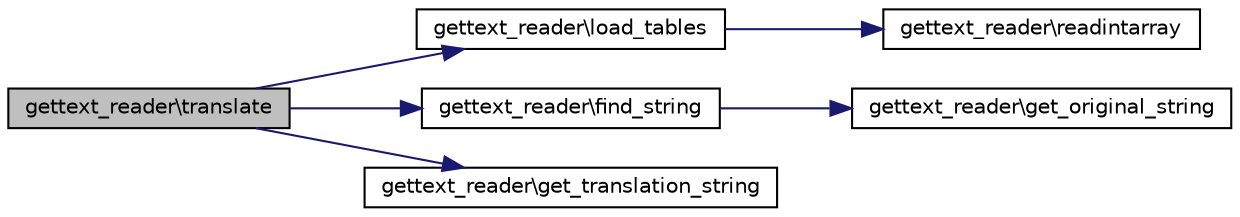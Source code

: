digraph G
{
  edge [fontname="Helvetica",fontsize="10",labelfontname="Helvetica",labelfontsize="10"];
  node [fontname="Helvetica",fontsize="10",shape=record];
  rankdir="LR";
  Node1 [label="gettext_reader\\translate",height=0.2,width=0.4,color="black", fillcolor="grey75", style="filled" fontcolor="black"];
  Node1 -> Node2 [color="midnightblue",fontsize="10",style="solid",fontname="Helvetica"];
  Node2 [label="gettext_reader\\load_tables",height=0.2,width=0.4,color="black", fillcolor="white", style="filled",URL="$classgettext__reader.html#a3905d057598a325b328c6be564c6ada5",tooltip="Loads the translation tables from the MO file into the cache If caching is enabled, also loads all strings into a cache to speed up translation lookups."];
  Node2 -> Node3 [color="midnightblue",fontsize="10",style="solid",fontname="Helvetica"];
  Node3 [label="gettext_reader\\readintarray",height=0.2,width=0.4,color="black", fillcolor="white", style="filled",URL="$classgettext__reader.html#a295a5793ddaf41f104511d1dee4f2ce5",tooltip="Reads an array of Integers from the Stream."];
  Node1 -> Node4 [color="midnightblue",fontsize="10",style="solid",fontname="Helvetica"];
  Node4 [label="gettext_reader\\find_string",height=0.2,width=0.4,color="black", fillcolor="white", style="filled",URL="$classgettext__reader.html#a1ad27cb6d28b547d7016c676b626cf2c",tooltip="Binary search for string."];
  Node4 -> Node5 [color="midnightblue",fontsize="10",style="solid",fontname="Helvetica"];
  Node5 [label="gettext_reader\\get_original_string",height=0.2,width=0.4,color="black", fillcolor="white", style="filled",URL="$classgettext__reader.html#ae13bcf14ad939916763d03f1a7da7c75",tooltip="Returns a string from the &quot;originals&quot; table."];
  Node1 -> Node6 [color="midnightblue",fontsize="10",style="solid",fontname="Helvetica"];
  Node6 [label="gettext_reader\\get_translation_string",height=0.2,width=0.4,color="black", fillcolor="white", style="filled",URL="$classgettext__reader.html#ad1e4c97363185f3ab6a049c6e58ab3b9",tooltip="Returns a string from the &quot;translations&quot; table."];
}
